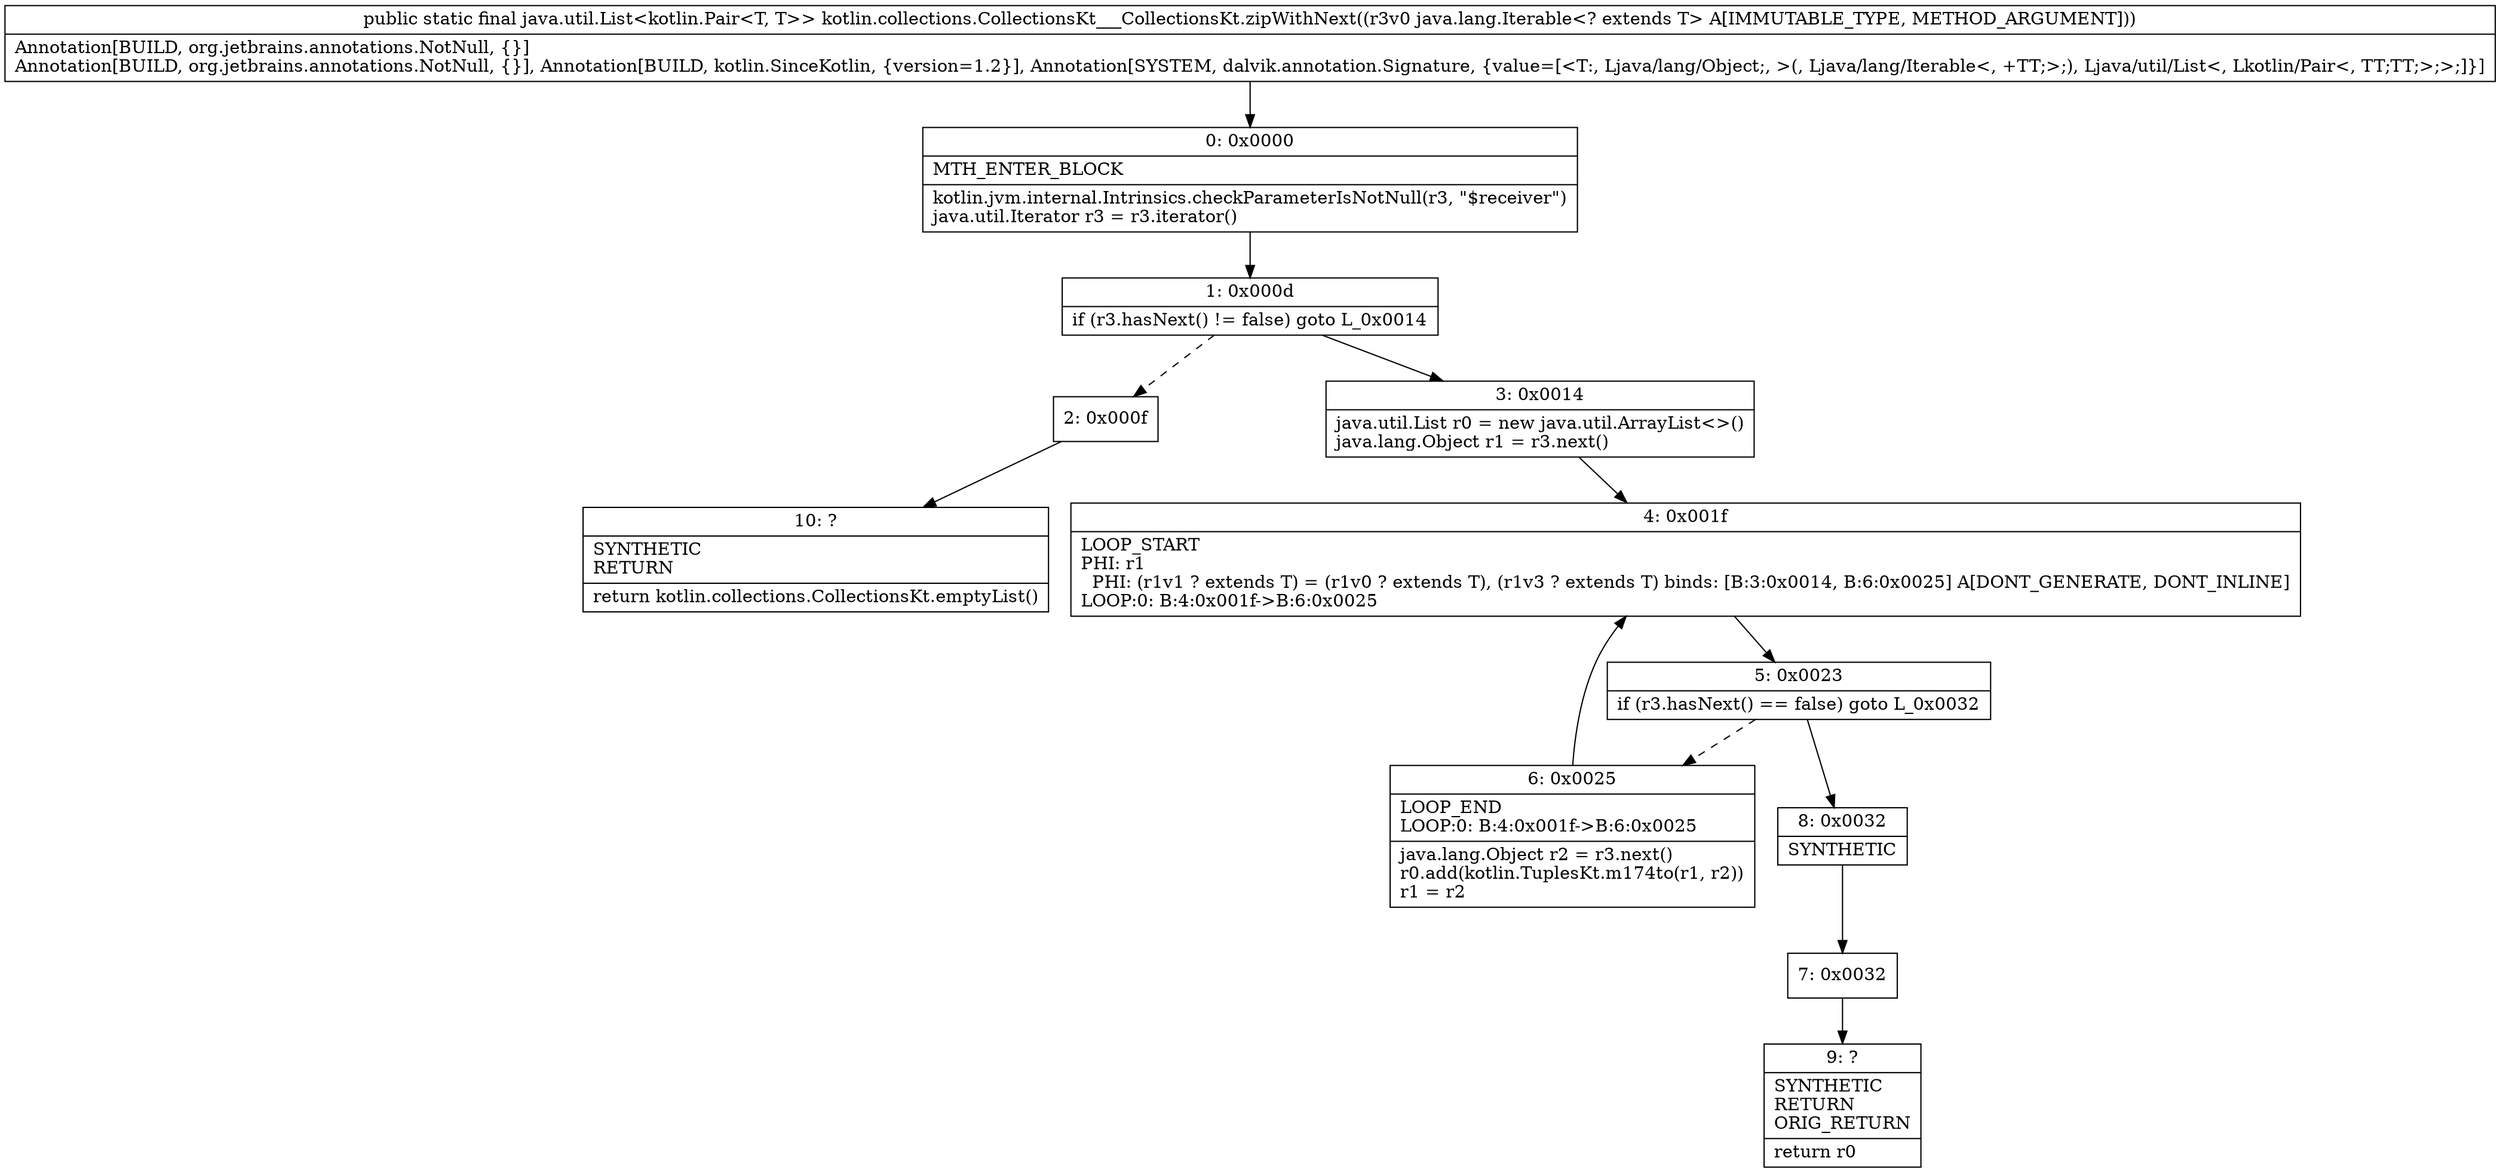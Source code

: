 digraph "CFG forkotlin.collections.CollectionsKt___CollectionsKt.zipWithNext(Ljava\/lang\/Iterable;)Ljava\/util\/List;" {
Node_0 [shape=record,label="{0\:\ 0x0000|MTH_ENTER_BLOCK\l|kotlin.jvm.internal.Intrinsics.checkParameterIsNotNull(r3, \"$receiver\")\ljava.util.Iterator r3 = r3.iterator()\l}"];
Node_1 [shape=record,label="{1\:\ 0x000d|if (r3.hasNext() != false) goto L_0x0014\l}"];
Node_2 [shape=record,label="{2\:\ 0x000f}"];
Node_3 [shape=record,label="{3\:\ 0x0014|java.util.List r0 = new java.util.ArrayList\<\>()\ljava.lang.Object r1 = r3.next()\l}"];
Node_4 [shape=record,label="{4\:\ 0x001f|LOOP_START\lPHI: r1 \l  PHI: (r1v1 ? extends T) = (r1v0 ? extends T), (r1v3 ? extends T) binds: [B:3:0x0014, B:6:0x0025] A[DONT_GENERATE, DONT_INLINE]\lLOOP:0: B:4:0x001f\-\>B:6:0x0025\l}"];
Node_5 [shape=record,label="{5\:\ 0x0023|if (r3.hasNext() == false) goto L_0x0032\l}"];
Node_6 [shape=record,label="{6\:\ 0x0025|LOOP_END\lLOOP:0: B:4:0x001f\-\>B:6:0x0025\l|java.lang.Object r2 = r3.next()\lr0.add(kotlin.TuplesKt.m174to(r1, r2))\lr1 = r2\l}"];
Node_7 [shape=record,label="{7\:\ 0x0032}"];
Node_8 [shape=record,label="{8\:\ 0x0032|SYNTHETIC\l}"];
Node_9 [shape=record,label="{9\:\ ?|SYNTHETIC\lRETURN\lORIG_RETURN\l|return r0\l}"];
Node_10 [shape=record,label="{10\:\ ?|SYNTHETIC\lRETURN\l|return kotlin.collections.CollectionsKt.emptyList()\l}"];
MethodNode[shape=record,label="{public static final java.util.List\<kotlin.Pair\<T, T\>\> kotlin.collections.CollectionsKt___CollectionsKt.zipWithNext((r3v0 java.lang.Iterable\<? extends T\> A[IMMUTABLE_TYPE, METHOD_ARGUMENT]))  | Annotation[BUILD, org.jetbrains.annotations.NotNull, \{\}]\lAnnotation[BUILD, org.jetbrains.annotations.NotNull, \{\}], Annotation[BUILD, kotlin.SinceKotlin, \{version=1.2\}], Annotation[SYSTEM, dalvik.annotation.Signature, \{value=[\<T:, Ljava\/lang\/Object;, \>(, Ljava\/lang\/Iterable\<, +TT;\>;), Ljava\/util\/List\<, Lkotlin\/Pair\<, TT;TT;\>;\>;]\}]\l}"];
MethodNode -> Node_0;
Node_0 -> Node_1;
Node_1 -> Node_2[style=dashed];
Node_1 -> Node_3;
Node_2 -> Node_10;
Node_3 -> Node_4;
Node_4 -> Node_5;
Node_5 -> Node_6[style=dashed];
Node_5 -> Node_8;
Node_6 -> Node_4;
Node_7 -> Node_9;
Node_8 -> Node_7;
}

